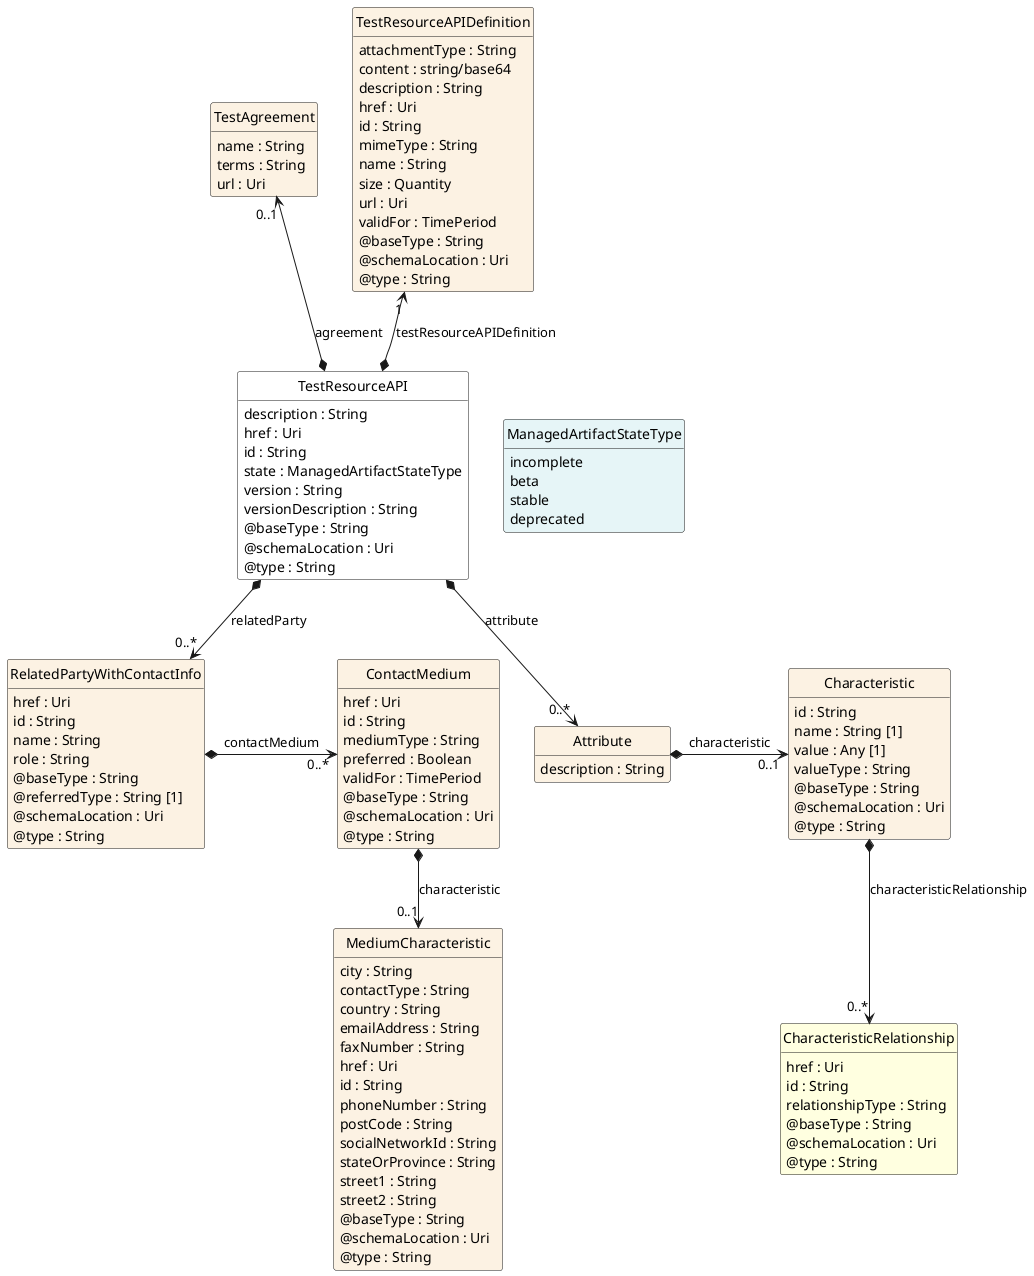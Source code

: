 @startuml
hide circle
hide methods
hide stereotype
show <<Enumeration>> stereotype
skinparam class {
   BackgroundColor<<Enumeration>> #E6F5F7
   BackgroundColor<<Ref>> #FFFFE0
   BackgroundColor<<Pivot>> #FFFFFFF
   BackgroundColor<<SimpleType>> #E2F0DA
   BackgroundColor #FCF2E3
}

class TestResourceAPI <<Pivot>> {
    description : String
    href : Uri
    id : String
    state : ManagedArtifactStateType
    version : String
    versionDescription : String
    @baseType : String
    @schemaLocation : Uri
    @type : String
}

class TestAgreement  {
    name : String
    terms : String
    url : Uri
}

class RelatedPartyWithContactInfo  {
    href : Uri
    id : String
    name : String
    role : String
    @baseType : String
    @referredType : String [1]
    @schemaLocation : Uri
    @type : String
}

class ContactMedium  {
    href : Uri
    id : String
    mediumType : String
    preferred : Boolean
    validFor : TimePeriod
    @baseType : String
    @schemaLocation : Uri
    @type : String
}

class MediumCharacteristic  {
    city : String
    contactType : String
    country : String
    emailAddress : String
    faxNumber : String
    href : Uri
    id : String
    phoneNumber : String
    postCode : String
    socialNetworkId : String
    stateOrProvince : String
    street1 : String
    street2 : String
    @baseType : String
    @schemaLocation : Uri
    @type : String
}

class Attribute  {
    description : String
}

class Characteristic  {
    id : String
    name : String [1]
    value : Any [1]
    valueType : String
    @baseType : String
    @schemaLocation : Uri
    @type : String
}

class CharacteristicRelationship  <<Ref>> {
    href : Uri
    id : String
    relationshipType : String
    @baseType : String
    @schemaLocation : Uri
    @type : String
}

class ManagedArtifactStateType <<Enumeration>> {
    incomplete
    beta
    stable
    deprecated
}

class TestResourceAPIDefinition  {
    attachmentType : String
    content : string/base64
    description : String
    href : Uri
    id : String
    mimeType : String
    name : String
    size : Quantity
    url : Uri
    validFor : TimePeriod
    @baseType : String
    @schemaLocation : Uri
    @type : String
}

TestResourceAPI -right[hidden]-> ManagedArtifactStateType

TestAgreement "0..1" <--* TestResourceAPI : agreement

TestResourceAPIDefinition "1" <--* TestResourceAPI : testResourceAPIDefinition

TestResourceAPI *-->  "0..*" Attribute : attribute

TestResourceAPI *-->  "0..*" RelatedPartyWithContactInfo : relatedParty

RelatedPartyWithContactInfo *-right-> "0..*" ContactMedium : contactMedium

ContactMedium *-->  "0..1" MediumCharacteristic : characteristic

Attribute *-right-> "0..1" Characteristic : characteristic

Characteristic *-->  "0..*" CharacteristicRelationship : characteristicRelationship

@enduml